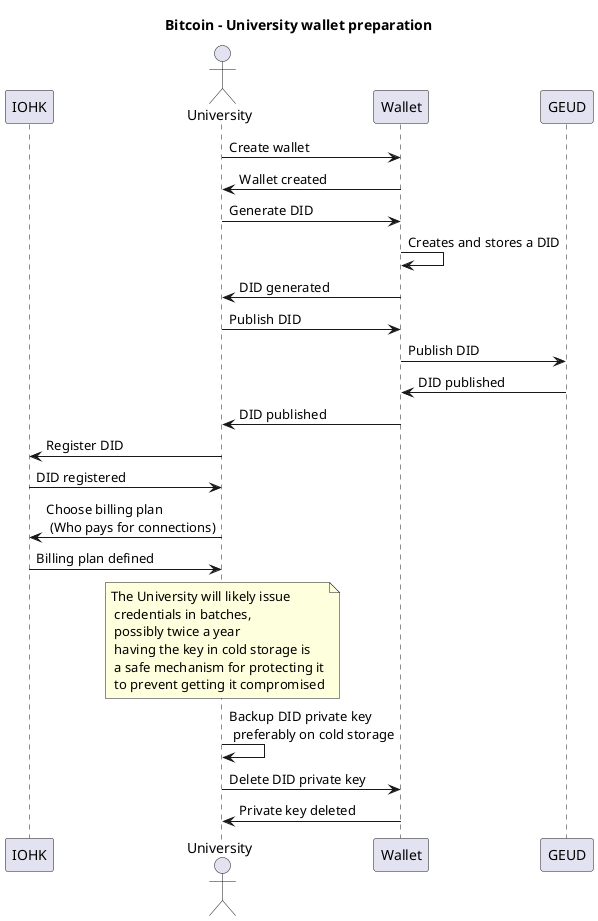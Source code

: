 @startuml
title Bitcoin - University wallet preparation

participant IOHK
actor University

University -> Wallet : Create wallet
Wallet -> University : Wallet created

University -> Wallet : Generate DID
Wallet -> Wallet : Creates and stores a DID
Wallet -> University : DID generated

University -> Wallet : Publish DID
Wallet -> GEUD : Publish DID
GEUD -> Wallet : DID published
Wallet -> University : DID published

University -> IOHK : Register DID
IOHK -> University : DID registered

University -> IOHK : Choose billing plan\n (Who pays for connections)
IOHK -> University : Billing plan defined

note over University : The University will likely issue\n credentials in batches,\n possibly twice a year\n having the key in cold storage is\n a safe mechanism for protecting it\n to prevent getting it compromised
University -> University : Backup DID private key\n preferably on cold storage
University -> Wallet : Delete DID private key
Wallet -> University : Private key deleted
@enduml